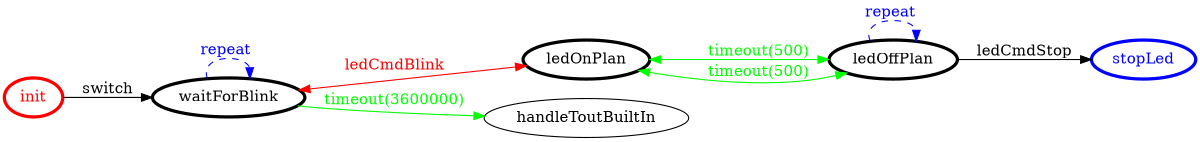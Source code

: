 /*
*
* A GraphViz DOT FSM description 
* Please use a GraphViz visualizer (like http://www.webgraphviz.com)
*  
*/

digraph finite_state_machine {
	rankdir=LR
	size="8,5"
	
	init [ color = red ][ fontcolor = red ][ penwidth = 3 ]
	ledOffPlan [ color = black ][ fontcolor = black ][ penwidth = 3 ]
	ledOnPlan [ color = black ][ fontcolor = black ][ penwidth = 3 ]
	waitForBlink [ color = black ][ fontcolor = black ][ penwidth = 3 ]
	stopLed [ color = blue ][ fontcolor = blue ][ penwidth = 3 ]
	
	ledOnPlan -> ledOffPlan [ label = "timeout(500)" ][ color = green ][ fontcolor = green ][ dir = both ]
	waitForBlink -> handleToutBuiltIn [ label = "timeout(3600000)" ][ color = green ][ fontcolor = green ]
	waitForBlink -> ledOnPlan [ label = "ledCmdBlink" ][ color = red ][ fontcolor = red ][ dir = both ]
	ledOffPlan -> ledOnPlan [ label = "timeout(500)" ][ color = green ][ fontcolor = green ][ dir = both ]
	ledOffPlan -> ledOffPlan [ label = "repeat "][ style = dashed ][ color = blue ][ fontcolor = blue ]
	ledOffPlan -> stopLed [ label = "ledCmdStop" ][ color = black ][ fontcolor = black ]
	init -> waitForBlink [ label = "switch" ][ color = black ][ fontcolor = black ]
	waitForBlink -> waitForBlink [ label = "repeat "][ style = dashed ][ color = blue ][ fontcolor = blue ]
}
